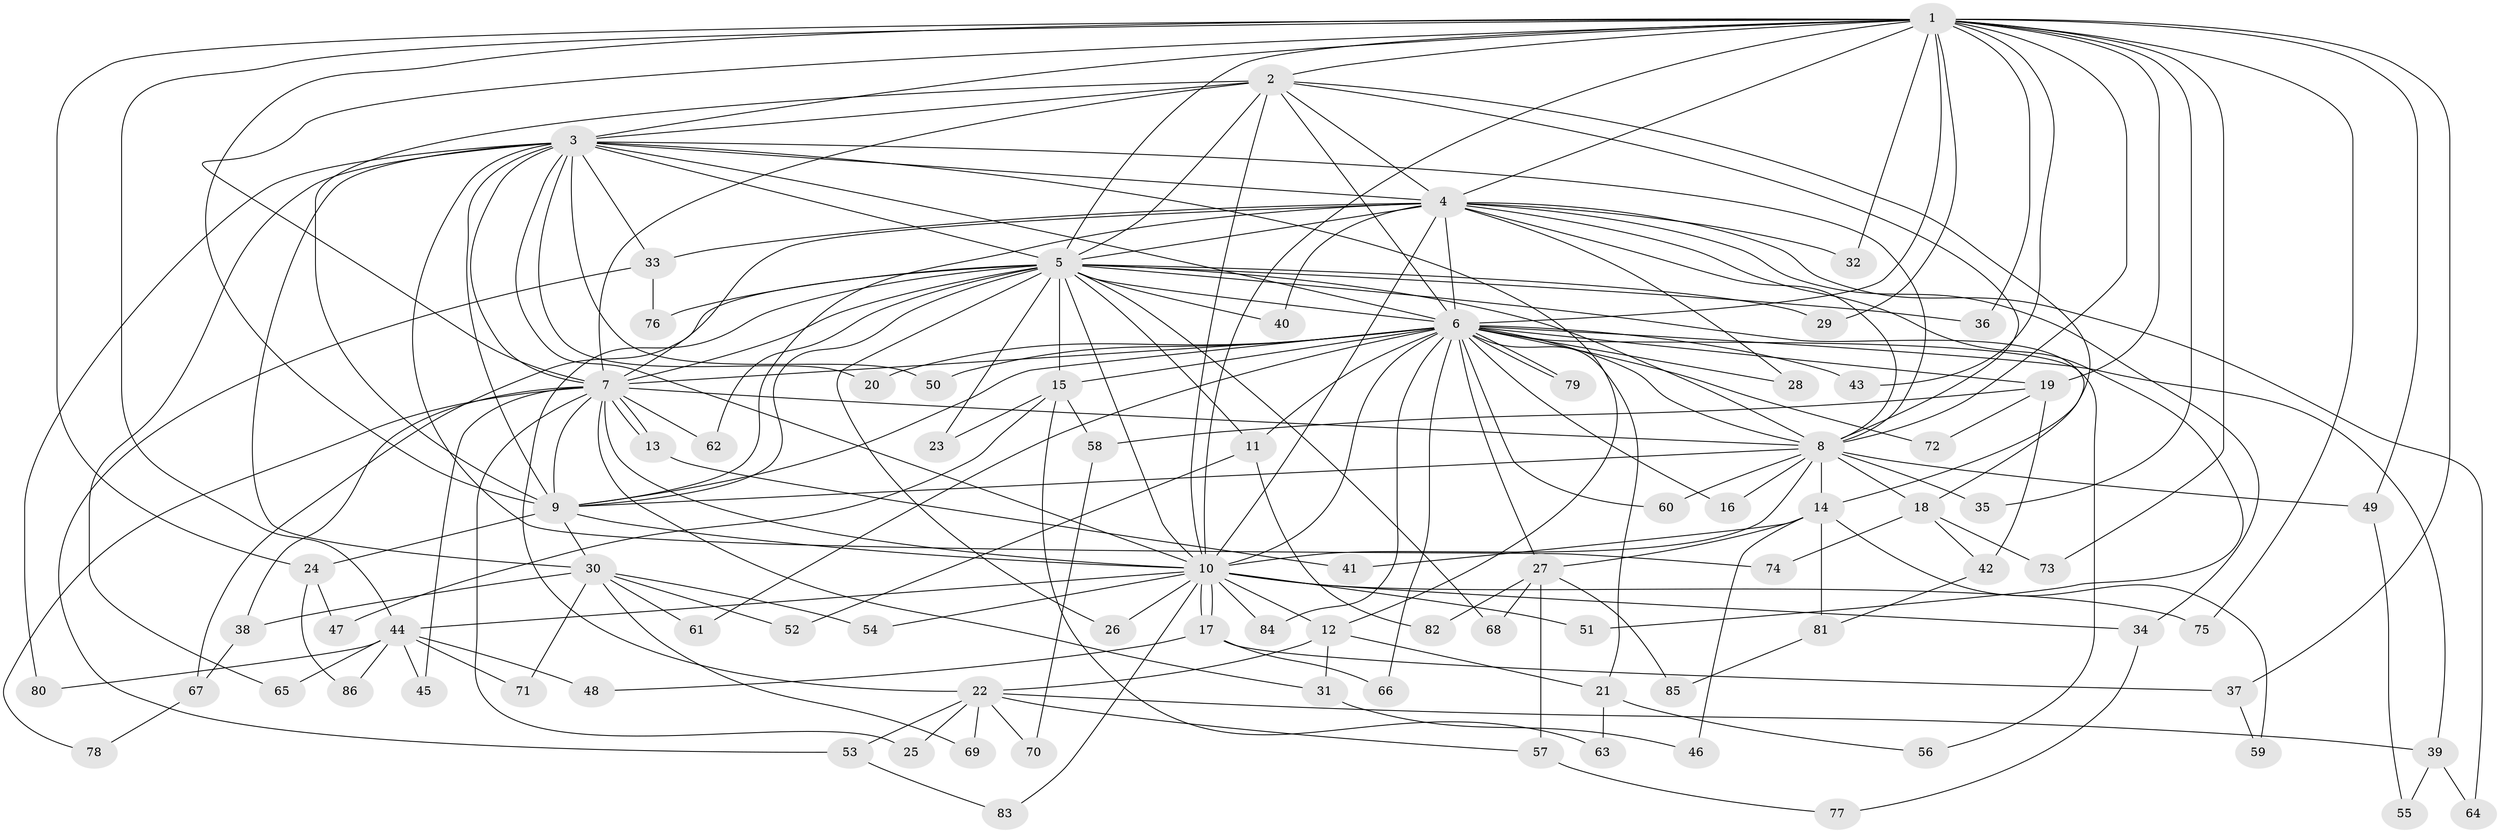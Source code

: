 // coarse degree distribution, {16: 0.03076923076923077, 25: 0.03076923076923077, 14: 0.015384615384615385, 13: 0.015384615384615385, 12: 0.015384615384615385, 10: 0.03076923076923077, 4: 0.046153846153846156, 6: 0.07692307692307693, 2: 0.5692307692307692, 7: 0.015384615384615385, 5: 0.015384615384615385, 8: 0.03076923076923077, 3: 0.07692307692307693, 1: 0.03076923076923077}
// Generated by graph-tools (version 1.1) at 2025/51/02/27/25 19:51:44]
// undirected, 86 vertices, 197 edges
graph export_dot {
graph [start="1"]
  node [color=gray90,style=filled];
  1;
  2;
  3;
  4;
  5;
  6;
  7;
  8;
  9;
  10;
  11;
  12;
  13;
  14;
  15;
  16;
  17;
  18;
  19;
  20;
  21;
  22;
  23;
  24;
  25;
  26;
  27;
  28;
  29;
  30;
  31;
  32;
  33;
  34;
  35;
  36;
  37;
  38;
  39;
  40;
  41;
  42;
  43;
  44;
  45;
  46;
  47;
  48;
  49;
  50;
  51;
  52;
  53;
  54;
  55;
  56;
  57;
  58;
  59;
  60;
  61;
  62;
  63;
  64;
  65;
  66;
  67;
  68;
  69;
  70;
  71;
  72;
  73;
  74;
  75;
  76;
  77;
  78;
  79;
  80;
  81;
  82;
  83;
  84;
  85;
  86;
  1 -- 2;
  1 -- 3;
  1 -- 4;
  1 -- 5;
  1 -- 6;
  1 -- 7;
  1 -- 8;
  1 -- 9;
  1 -- 10;
  1 -- 19;
  1 -- 24;
  1 -- 29;
  1 -- 32;
  1 -- 35;
  1 -- 36;
  1 -- 37;
  1 -- 43;
  1 -- 44;
  1 -- 49;
  1 -- 73;
  1 -- 75;
  2 -- 3;
  2 -- 4;
  2 -- 5;
  2 -- 6;
  2 -- 7;
  2 -- 8;
  2 -- 9;
  2 -- 10;
  2 -- 14;
  3 -- 4;
  3 -- 5;
  3 -- 6;
  3 -- 7;
  3 -- 8;
  3 -- 9;
  3 -- 10;
  3 -- 12;
  3 -- 20;
  3 -- 30;
  3 -- 33;
  3 -- 50;
  3 -- 65;
  3 -- 74;
  3 -- 80;
  4 -- 5;
  4 -- 6;
  4 -- 7;
  4 -- 8;
  4 -- 9;
  4 -- 10;
  4 -- 28;
  4 -- 32;
  4 -- 33;
  4 -- 34;
  4 -- 40;
  4 -- 51;
  4 -- 64;
  5 -- 6;
  5 -- 7;
  5 -- 8;
  5 -- 9;
  5 -- 10;
  5 -- 11;
  5 -- 15;
  5 -- 18;
  5 -- 22;
  5 -- 23;
  5 -- 26;
  5 -- 29;
  5 -- 36;
  5 -- 40;
  5 -- 62;
  5 -- 67;
  5 -- 68;
  5 -- 76;
  6 -- 7;
  6 -- 8;
  6 -- 9;
  6 -- 10;
  6 -- 11;
  6 -- 15;
  6 -- 16;
  6 -- 19;
  6 -- 20;
  6 -- 21;
  6 -- 27;
  6 -- 28;
  6 -- 39;
  6 -- 43;
  6 -- 50;
  6 -- 56;
  6 -- 60;
  6 -- 61;
  6 -- 66;
  6 -- 72;
  6 -- 79;
  6 -- 79;
  6 -- 84;
  7 -- 8;
  7 -- 9;
  7 -- 10;
  7 -- 13;
  7 -- 13;
  7 -- 25;
  7 -- 31;
  7 -- 38;
  7 -- 45;
  7 -- 62;
  7 -- 78;
  8 -- 9;
  8 -- 10;
  8 -- 14;
  8 -- 16;
  8 -- 18;
  8 -- 35;
  8 -- 49;
  8 -- 60;
  9 -- 10;
  9 -- 24;
  9 -- 30;
  10 -- 12;
  10 -- 17;
  10 -- 17;
  10 -- 26;
  10 -- 34;
  10 -- 44;
  10 -- 51;
  10 -- 54;
  10 -- 75;
  10 -- 83;
  10 -- 84;
  11 -- 52;
  11 -- 82;
  12 -- 21;
  12 -- 22;
  12 -- 31;
  13 -- 41;
  14 -- 27;
  14 -- 41;
  14 -- 46;
  14 -- 59;
  14 -- 81;
  15 -- 23;
  15 -- 47;
  15 -- 58;
  15 -- 63;
  17 -- 37;
  17 -- 48;
  17 -- 66;
  18 -- 42;
  18 -- 73;
  18 -- 74;
  19 -- 42;
  19 -- 58;
  19 -- 72;
  21 -- 56;
  21 -- 63;
  22 -- 25;
  22 -- 39;
  22 -- 53;
  22 -- 57;
  22 -- 69;
  22 -- 70;
  24 -- 47;
  24 -- 86;
  27 -- 57;
  27 -- 68;
  27 -- 82;
  27 -- 85;
  30 -- 38;
  30 -- 52;
  30 -- 54;
  30 -- 61;
  30 -- 69;
  30 -- 71;
  31 -- 46;
  33 -- 53;
  33 -- 76;
  34 -- 77;
  37 -- 59;
  38 -- 67;
  39 -- 55;
  39 -- 64;
  42 -- 81;
  44 -- 45;
  44 -- 48;
  44 -- 65;
  44 -- 71;
  44 -- 80;
  44 -- 86;
  49 -- 55;
  53 -- 83;
  57 -- 77;
  58 -- 70;
  67 -- 78;
  81 -- 85;
}
